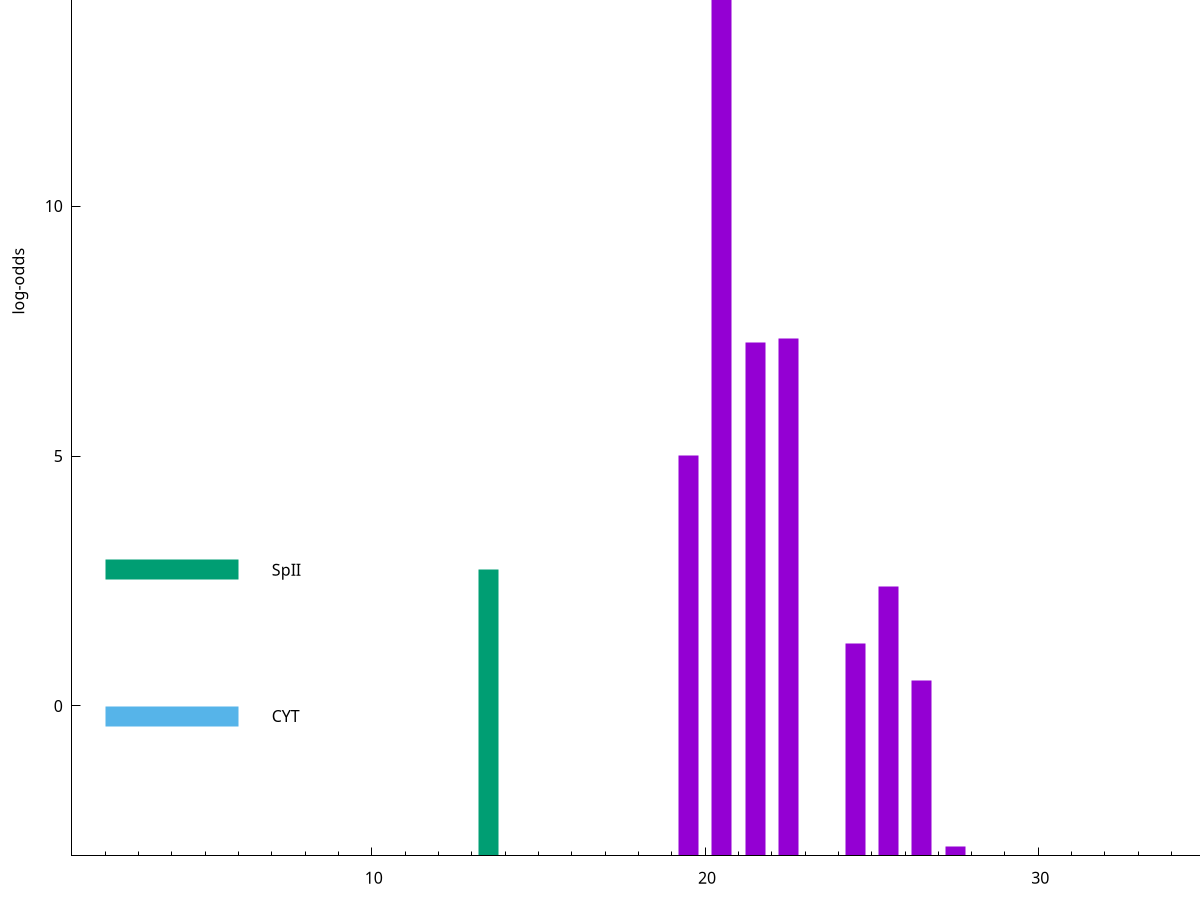 set title "LipoP predictions for SRR4017849.gff"
set size 2., 1.4
set xrange [1:70] 
set mxtics 10
set yrange [-3:20]
set y2range [0:23]
set ylabel "log-odds"
set term postscript eps color solid "Helvetica" 30
set output "SRR4017849.gff174.eps"
set arrow from 2,18.9631 to 6,18.9631 nohead lt 1 lw 20
set label "SpI" at 7,18.9631
set arrow from 2,2.72553 to 6,2.72553 nohead lt 2 lw 20
set label "SpII" at 7,2.72553
set arrow from 2,-0.200913 to 6,-0.200913 nohead lt 3 lw 20
set label "CYT" at 7,-0.200913
set arrow from 2,18.9631 to 6,18.9631 nohead lt 1 lw 20
set label "SpI" at 7,18.9631
# NOTE: The scores below are the log-odds scores with the threshold
# NOTE: subtracted (a hack to make gnuplot make the histogram all
# NOTE: look nice).
plot "-" axes x1y2 title "" with impulses lt 2 lw 20, "-" axes x1y2 title "" with impulses lt 1 lw 20
13.500000 5.724480
e
20.500000 21.962000
22.500000 10.351350
21.500000 10.277820
19.500000 8.004750
25.500000 5.382840
24.500000 4.253820
26.500000 3.513833
27.500000 0.189450
e
exit
